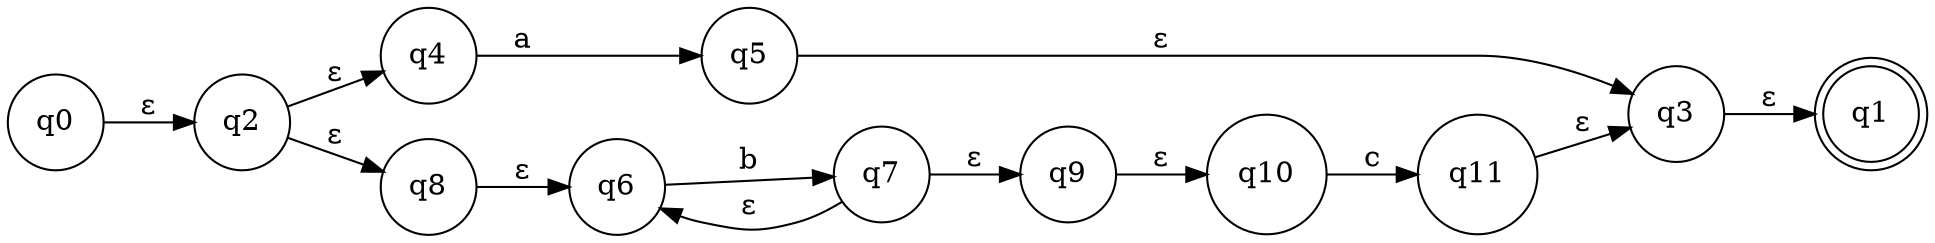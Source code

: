 digraph NFA {
	rankdir=LR;
	node [shape=circle];
	q0 [label="q0"];
	q0 -> q2 [label="ε"];
	q2 [label="q2"];
	q2 -> q4 [label="ε"];
	q4 [label="q4"];
	q4 -> q5 [label="a"];
	q5 [label="q5"];
	q5 -> q3 [label="ε"];
	q3 [label="q3"];
	q3 -> q1 [label="ε"];
	q1 [shape=doublecircle];
	q2 -> q8 [label="ε"];
	q8 [label="q8"];
	q8 -> q6 [label="ε"];
	q6 [label="q6"];
	q6 -> q7 [label="b"];
	q7 [label="q7"];
	q7 -> q9 [label="ε"];
	q9 [label="q9"];
	q9 -> q10 [label="ε"];
	q10 [label="q10"];
	q10 -> q11 [label="c"];
	q11 [label="q11"];
	q11 -> q3 [label="ε"];
	q7 -> q6 [label="ε"];
}
